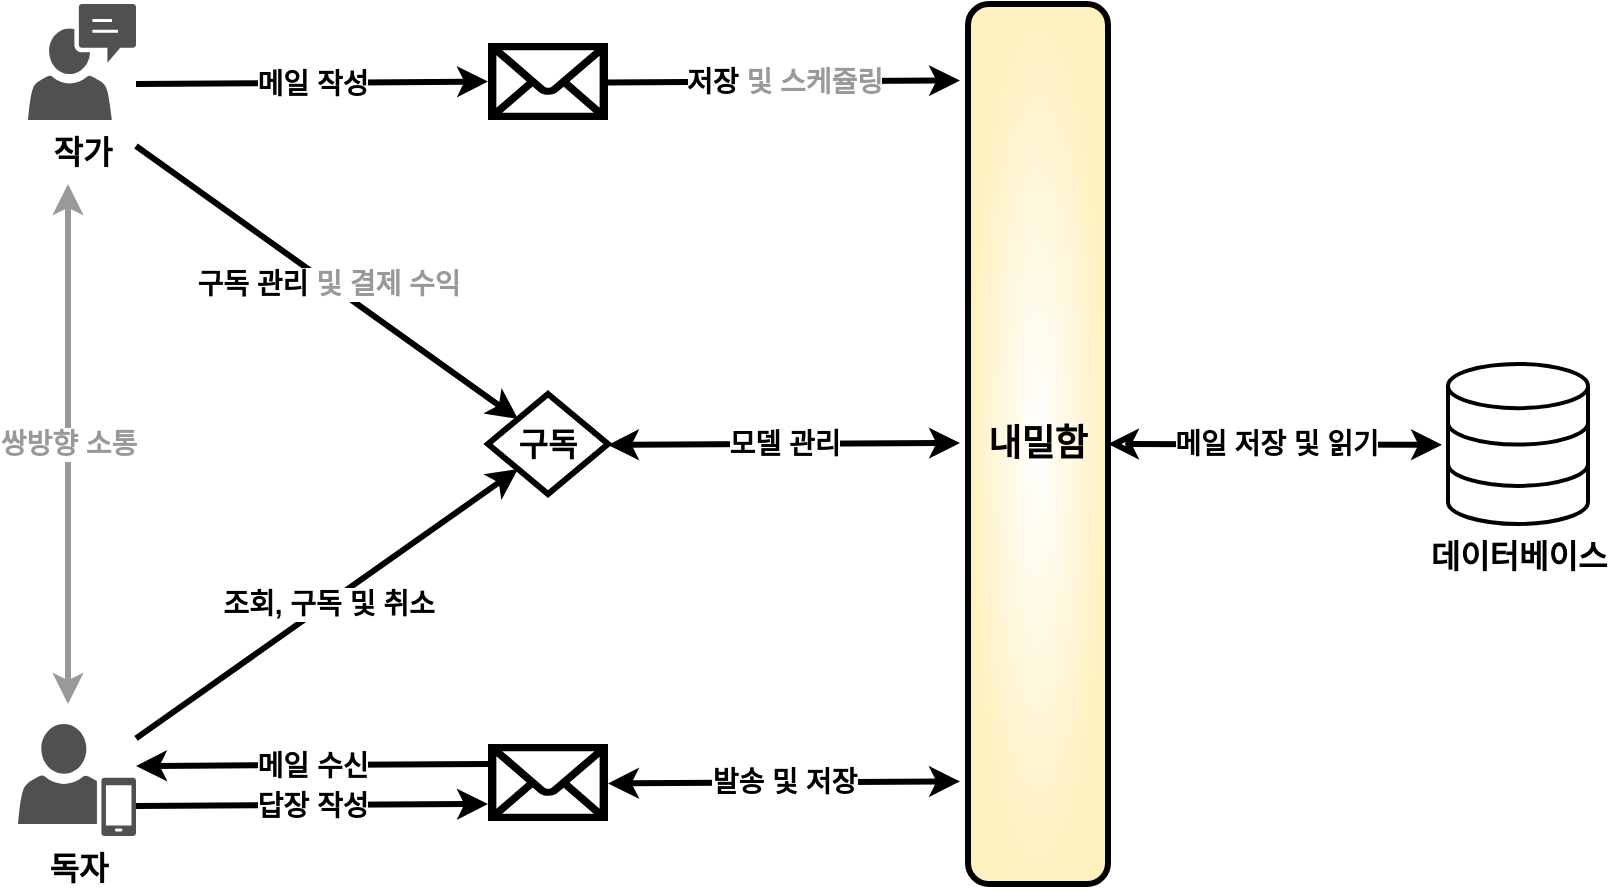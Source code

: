 <mxfile version="22.1.4" type="github">
  <diagram name="페이지-1" id="c59ZvJkLYjni74Y9zitI">
    <mxGraphModel dx="1363" dy="836" grid="1" gridSize="10" guides="1" tooltips="1" connect="1" arrows="1" fold="1" page="1" pageScale="1" pageWidth="1600" pageHeight="900" math="0" shadow="0">
      <root>
        <mxCell id="0" />
        <mxCell id="1" parent="0" />
        <mxCell id="kChg-eIzCC2hViK7Fw_T-1" value="작가" style="sketch=0;pointerEvents=1;shadow=0;dashed=0;html=1;strokeColor=none;fillColor=#505050;labelPosition=center;verticalLabelPosition=bottom;verticalAlign=top;outlineConnect=0;align=center;shape=mxgraph.office.users.communications;fontSize=16;fontStyle=1" vertex="1" parent="1">
          <mxGeometry x="100" y="80" width="54" height="58" as="geometry" />
        </mxCell>
        <mxCell id="kChg-eIzCC2hViK7Fw_T-2" value="&lt;font style=&quot;font-size: 16px;&quot;&gt;&lt;b&gt;독자&lt;/b&gt;&lt;/font&gt;" style="sketch=0;pointerEvents=1;shadow=0;dashed=0;html=1;strokeColor=none;fillColor=#505050;labelPosition=center;verticalLabelPosition=bottom;verticalAlign=top;outlineConnect=0;align=center;shape=mxgraph.office.users.mobile_user;" vertex="1" parent="1">
          <mxGeometry x="95" y="440" width="59" height="56" as="geometry" />
        </mxCell>
        <mxCell id="kChg-eIzCC2hViK7Fw_T-3" value="" style="shape=mxgraph.signs.tech.mail;html=1;pointerEvents=1;fillColor=#000000;strokeColor=none;verticalLabelPosition=bottom;verticalAlign=top;align=center;" vertex="1" parent="1">
          <mxGeometry x="330" y="99.5" width="60" height="38.5" as="geometry" />
        </mxCell>
        <mxCell id="kChg-eIzCC2hViK7Fw_T-4" value="&lt;b&gt;&lt;font style=&quot;font-size: 18px;&quot;&gt;내밀함&lt;/font&gt;&lt;/b&gt;" style="rounded=1;whiteSpace=wrap;html=1;fillColor=default;strokeWidth=3;strokeColor=#000000;gradientColor=#FFF1bF;gradientDirection=radial;" vertex="1" parent="1">
          <mxGeometry x="570" y="80" width="70" height="440" as="geometry" />
        </mxCell>
        <mxCell id="kChg-eIzCC2hViK7Fw_T-5" value="&lt;b&gt;&lt;font style=&quot;font-size: 16px;&quot;&gt;데이터베이스&lt;/font&gt;&lt;/b&gt;" style="html=1;verticalLabelPosition=bottom;align=center;labelBackgroundColor=#ffffff;verticalAlign=top;strokeWidth=2;strokeColor=#000000;shadow=0;dashed=0;shape=mxgraph.ios7.icons.data;" vertex="1" parent="1">
          <mxGeometry x="810" y="260" width="70" height="80" as="geometry" />
        </mxCell>
        <mxCell id="kChg-eIzCC2hViK7Fw_T-6" value="" style="shape=mxgraph.signs.tech.mail;html=1;pointerEvents=1;fillColor=#000000;strokeColor=none;verticalLabelPosition=bottom;verticalAlign=top;align=center;" vertex="1" parent="1">
          <mxGeometry x="330" y="450" width="60" height="38.5" as="geometry" />
        </mxCell>
        <mxCell id="kChg-eIzCC2hViK7Fw_T-8" value="" style="endArrow=classic;html=1;rounded=0;entryX=-0.043;entryY=0.505;entryDx=0;entryDy=0;entryPerimeter=0;strokeWidth=3;startArrow=classic;startFill=0;exitX=1;exitY=0.5;exitDx=0;exitDy=0;" edge="1" parent="1" source="kChg-eIzCC2hViK7Fw_T-4" target="kChg-eIzCC2hViK7Fw_T-5">
          <mxGeometry relative="1" as="geometry">
            <mxPoint x="640" y="289.29" as="sourcePoint" />
            <mxPoint x="740" y="289.29" as="targetPoint" />
          </mxGeometry>
        </mxCell>
        <mxCell id="kChg-eIzCC2hViK7Fw_T-9" value="&lt;b&gt;&lt;font style=&quot;font-size: 14px;&quot;&gt;메일 저장 및 읽기&lt;/font&gt;&lt;/b&gt;" style="edgeLabel;resizable=0;html=1;align=center;verticalAlign=middle;" connectable="0" vertex="1" parent="kChg-eIzCC2hViK7Fw_T-8">
          <mxGeometry relative="1" as="geometry" />
        </mxCell>
        <mxCell id="kChg-eIzCC2hViK7Fw_T-10" value="" style="endArrow=classic;html=1;rounded=0;entryX=0;entryY=0.5;entryDx=0;entryDy=0;entryPerimeter=0;strokeWidth=3;" edge="1" parent="1" target="kChg-eIzCC2hViK7Fw_T-3">
          <mxGeometry relative="1" as="geometry">
            <mxPoint x="154" y="120" as="sourcePoint" />
            <mxPoint x="254" y="120" as="targetPoint" />
          </mxGeometry>
        </mxCell>
        <mxCell id="kChg-eIzCC2hViK7Fw_T-11" value="&lt;b&gt;&lt;font style=&quot;font-size: 14px;&quot;&gt;메일 작성&lt;/font&gt;&lt;/b&gt;" style="edgeLabel;resizable=0;html=1;align=center;verticalAlign=middle;" connectable="0" vertex="1" parent="kChg-eIzCC2hViK7Fw_T-10">
          <mxGeometry relative="1" as="geometry" />
        </mxCell>
        <mxCell id="kChg-eIzCC2hViK7Fw_T-13" value="" style="endArrow=classic;html=1;rounded=0;entryX=0;entryY=0.5;entryDx=0;entryDy=0;entryPerimeter=0;strokeWidth=3;" edge="1" parent="1">
          <mxGeometry relative="1" as="geometry">
            <mxPoint x="154" y="481" as="sourcePoint" />
            <mxPoint x="330" y="480" as="targetPoint" />
          </mxGeometry>
        </mxCell>
        <mxCell id="kChg-eIzCC2hViK7Fw_T-14" value="&lt;b&gt;&lt;font style=&quot;font-size: 14px;&quot;&gt;답장 작성&lt;/font&gt;&lt;/b&gt;" style="edgeLabel;resizable=0;html=1;align=center;verticalAlign=middle;" connectable="0" vertex="1" parent="kChg-eIzCC2hViK7Fw_T-13">
          <mxGeometry relative="1" as="geometry" />
        </mxCell>
        <mxCell id="kChg-eIzCC2hViK7Fw_T-15" value="" style="endArrow=none;html=1;rounded=0;entryX=0;entryY=0.5;entryDx=0;entryDy=0;entryPerimeter=0;strokeWidth=3;endFill=0;startArrow=classic;startFill=1;" edge="1" parent="1">
          <mxGeometry relative="1" as="geometry">
            <mxPoint x="154" y="461" as="sourcePoint" />
            <mxPoint x="330" y="460" as="targetPoint" />
          </mxGeometry>
        </mxCell>
        <mxCell id="kChg-eIzCC2hViK7Fw_T-16" value="&lt;b&gt;&lt;font style=&quot;font-size: 14px;&quot;&gt;메일 수신&lt;/font&gt;&lt;/b&gt;" style="edgeLabel;resizable=0;html=1;align=center;verticalAlign=middle;" connectable="0" vertex="1" parent="kChg-eIzCC2hViK7Fw_T-15">
          <mxGeometry relative="1" as="geometry" />
        </mxCell>
        <mxCell id="kChg-eIzCC2hViK7Fw_T-19" value="" style="endArrow=classic;html=1;rounded=0;strokeWidth=3;startArrow=classic;startFill=1;strokeColor=#999999;" edge="1" parent="1">
          <mxGeometry relative="1" as="geometry">
            <mxPoint x="120" y="430" as="sourcePoint" />
            <mxPoint x="120" y="170" as="targetPoint" />
          </mxGeometry>
        </mxCell>
        <mxCell id="kChg-eIzCC2hViK7Fw_T-20" value="&lt;span style=&quot;font-size: 14px;&quot;&gt;&lt;b&gt;&lt;font color=&quot;#999999&quot;&gt;쌍방향 소통&lt;/font&gt;&lt;/b&gt;&lt;/span&gt;" style="edgeLabel;resizable=0;html=1;align=center;verticalAlign=middle;" connectable="0" vertex="1" parent="kChg-eIzCC2hViK7Fw_T-19">
          <mxGeometry relative="1" as="geometry" />
        </mxCell>
        <mxCell id="kChg-eIzCC2hViK7Fw_T-22" value="" style="endArrow=classic;html=1;rounded=0;entryX=0;entryY=0.5;entryDx=0;entryDy=0;entryPerimeter=0;strokeWidth=3;startArrow=classic;startFill=1;" edge="1" parent="1">
          <mxGeometry relative="1" as="geometry">
            <mxPoint x="390" y="469.69" as="sourcePoint" />
            <mxPoint x="566" y="468.69" as="targetPoint" />
          </mxGeometry>
        </mxCell>
        <mxCell id="kChg-eIzCC2hViK7Fw_T-23" value="&lt;b&gt;&lt;font style=&quot;font-size: 14px;&quot;&gt;발송 및 저장&lt;/font&gt;&lt;/b&gt;" style="edgeLabel;resizable=0;html=1;align=center;verticalAlign=middle;" connectable="0" vertex="1" parent="kChg-eIzCC2hViK7Fw_T-22">
          <mxGeometry relative="1" as="geometry" />
        </mxCell>
        <mxCell id="kChg-eIzCC2hViK7Fw_T-25" value="" style="endArrow=classic;html=1;rounded=0;entryX=0;entryY=0.5;entryDx=0;entryDy=0;entryPerimeter=0;strokeWidth=3;" edge="1" parent="1">
          <mxGeometry relative="1" as="geometry">
            <mxPoint x="390" y="119.22" as="sourcePoint" />
            <mxPoint x="566" y="118.22" as="targetPoint" />
          </mxGeometry>
        </mxCell>
        <mxCell id="kChg-eIzCC2hViK7Fw_T-26" value="&lt;b&gt;&lt;font style=&quot;font-size: 14px;&quot;&gt;저장 &lt;font color=&quot;#999999&quot;&gt;및 스케쥴링&lt;/font&gt;&lt;/font&gt;&lt;/b&gt;" style="edgeLabel;resizable=0;html=1;align=center;verticalAlign=middle;" connectable="0" vertex="1" parent="kChg-eIzCC2hViK7Fw_T-25">
          <mxGeometry relative="1" as="geometry" />
        </mxCell>
        <mxCell id="kChg-eIzCC2hViK7Fw_T-27" value="&lt;b&gt;&lt;font style=&quot;font-size: 16px;&quot;&gt;구독&lt;/font&gt;&lt;/b&gt;" style="shape=rhombus;html=1;dashed=0;whiteSpace=wrap;perimeter=rhombusPerimeter;strokeWidth=3;" vertex="1" parent="1">
          <mxGeometry x="330" y="275" width="60" height="50" as="geometry" />
        </mxCell>
        <mxCell id="kChg-eIzCC2hViK7Fw_T-28" value="" style="endArrow=classic;html=1;rounded=0;entryX=0;entryY=1;entryDx=0;entryDy=0;strokeWidth=3;" edge="1" parent="1" source="kChg-eIzCC2hViK7Fw_T-2" target="kChg-eIzCC2hViK7Fw_T-27">
          <mxGeometry relative="1" as="geometry">
            <mxPoint x="154" y="371" as="sourcePoint" />
            <mxPoint x="330" y="370" as="targetPoint" />
          </mxGeometry>
        </mxCell>
        <mxCell id="kChg-eIzCC2hViK7Fw_T-29" value="&lt;span style=&quot;font-size: 14px;&quot;&gt;&lt;b&gt;조회, 구독 및 취소&lt;/b&gt;&lt;/span&gt;" style="edgeLabel;resizable=0;html=1;align=center;verticalAlign=middle;" connectable="0" vertex="1" parent="kChg-eIzCC2hViK7Fw_T-28">
          <mxGeometry relative="1" as="geometry" />
        </mxCell>
        <mxCell id="kChg-eIzCC2hViK7Fw_T-30" value="" style="endArrow=classic;html=1;rounded=0;entryX=0;entryY=0;entryDx=0;entryDy=0;strokeWidth=3;" edge="1" parent="1" target="kChg-eIzCC2hViK7Fw_T-27">
          <mxGeometry relative="1" as="geometry">
            <mxPoint x="154" y="151" as="sourcePoint" />
            <mxPoint x="330" y="150" as="targetPoint" />
          </mxGeometry>
        </mxCell>
        <mxCell id="kChg-eIzCC2hViK7Fw_T-31" value="&lt;b&gt;&lt;font style=&quot;font-size: 14px;&quot;&gt;구독 관리 &lt;font color=&quot;#999999&quot;&gt;및 결제 수익&lt;/font&gt;&lt;/font&gt;&lt;/b&gt;" style="edgeLabel;resizable=0;html=1;align=center;verticalAlign=middle;" connectable="0" vertex="1" parent="kChg-eIzCC2hViK7Fw_T-30">
          <mxGeometry relative="1" as="geometry" />
        </mxCell>
        <mxCell id="kChg-eIzCC2hViK7Fw_T-32" value="" style="endArrow=classic;html=1;rounded=0;entryX=0;entryY=0.5;entryDx=0;entryDy=0;entryPerimeter=0;strokeWidth=3;startArrow=classic;startFill=1;" edge="1" parent="1">
          <mxGeometry relative="1" as="geometry">
            <mxPoint x="390" y="300.47" as="sourcePoint" />
            <mxPoint x="566" y="299.47" as="targetPoint" />
          </mxGeometry>
        </mxCell>
        <mxCell id="kChg-eIzCC2hViK7Fw_T-33" value="&lt;b&gt;&lt;font style=&quot;font-size: 14px;&quot;&gt;모델 관리&lt;/font&gt;&lt;/b&gt;" style="edgeLabel;resizable=0;html=1;align=center;verticalAlign=middle;" connectable="0" vertex="1" parent="kChg-eIzCC2hViK7Fw_T-32">
          <mxGeometry relative="1" as="geometry" />
        </mxCell>
      </root>
    </mxGraphModel>
  </diagram>
</mxfile>
